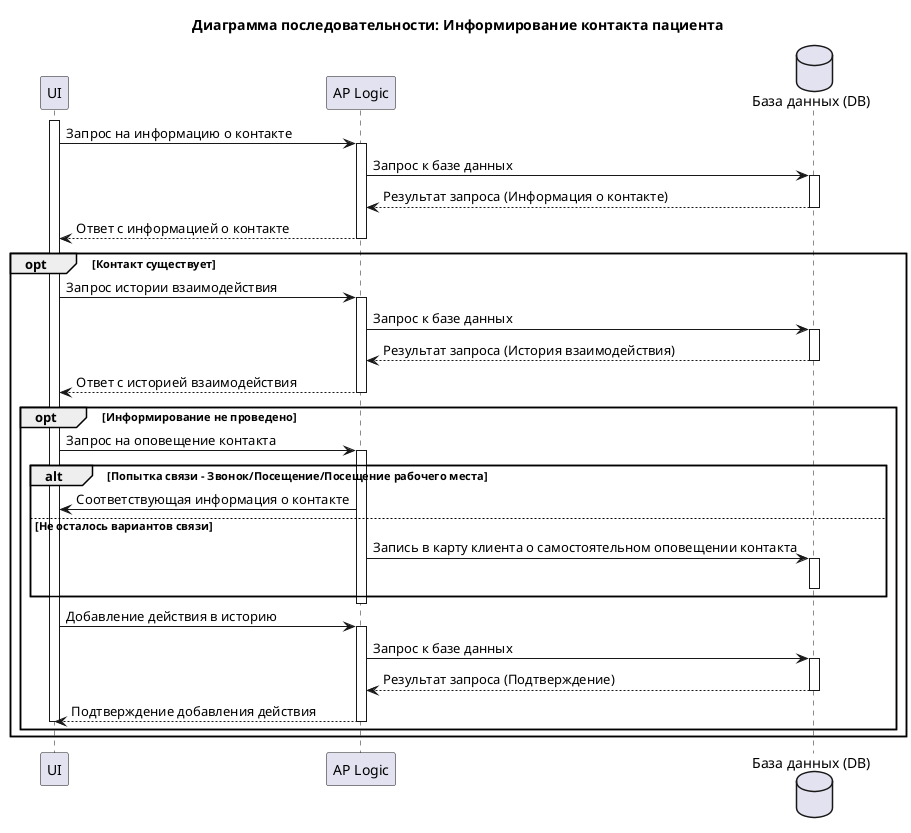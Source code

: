 @startuml

title Диаграмма последовательности: Информирование контакта пациента

participant "UI" as UI
participant "AP Logic" as Backend
database "База данных (DB)" as DB


activate UI
UI -> Backend : Запрос на информацию о контакте
activate Backend
Backend -> DB : Запрос к базе данных
activate DB
 
DB --> Backend : Результат запроса (Информация о контакте)
deactivate DB
Backend --> UI : Ответ с информацией о контакте
deactivate Backend

opt Контакт существует
    UI -> Backend : Запрос истории взаимодействия 
    activate Backend
    Backend -> DB : Запрос к базе данных
    activate DB
    DB --> Backend : Результат запроса (История взаимодействия)
    deactivate DB
    Backend --> UI : Ответ с историей взаимодействия 
    deactivate Backend

    opt Информирование не проведено
        UI -> Backend : Запрос на оповещение контакта
        activate Backend
        alt Попытка связи - Звонок/Посещение/Посещение рабочего места
            Backend -> UI : Соответствующая информация о контакте
        else Не осталось вариантов связи 
            Backend -> DB :  Запись в карту клиента о самостоятельном оповещении контакта
            activate DB
            deactivate DB  
        end 
        deactivate Backend

        UI -> Backend : Добавление действия в историю 
        activate Backend
        Backend -> DB : Запрос к базе данных
        activate DB
        DB --> Backend : Результат запроса (Подтверждение)
        deactivate DB
        Backend --> UI : Подтверждение добавления действия
        deactivate Backend

        deactivate UI
    end 
end
@enduml